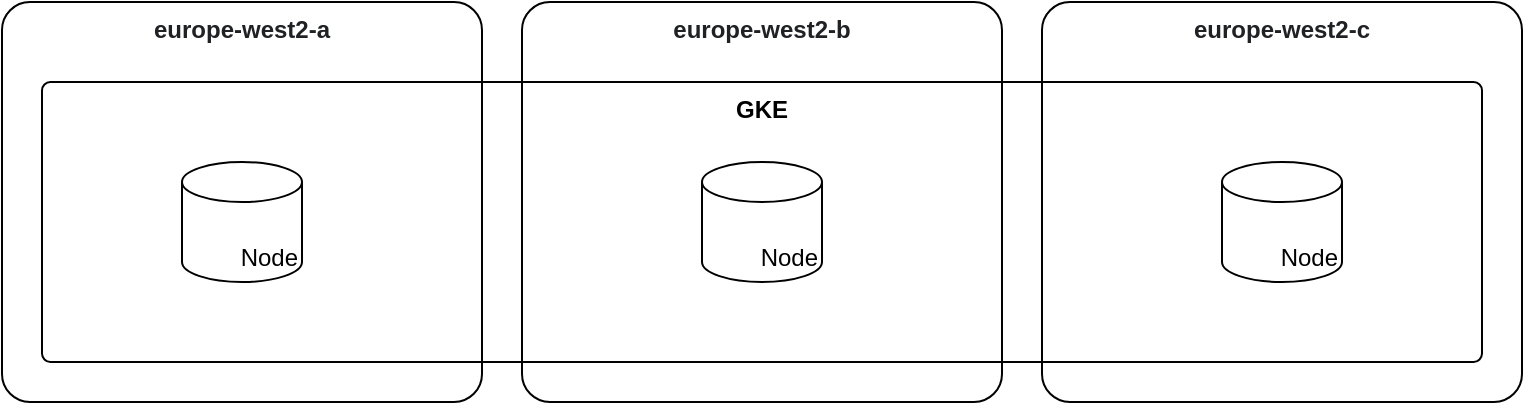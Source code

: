 <mxfile>
    <diagram id="AKb4yCFJ7mSlOv2iYVUs" name="Page-1">
        <mxGraphModel dx="931" dy="856" grid="1" gridSize="10" guides="1" tooltips="1" connect="1" arrows="1" fold="1" page="0" pageScale="1" pageWidth="827" pageHeight="1169" math="0" shadow="0">
            <root>
                <mxCell id="0"/>
                <mxCell id="1" parent="0"/>
                <mxCell id="2" value="&lt;span style=&quot;color: rgb(32, 33, 36); font-style: normal; font-variant-ligatures: normal; font-variant-caps: normal; letter-spacing: normal; orphans: 2; text-align: start; text-indent: 0px; text-transform: none; widows: 2; word-spacing: 0px; -webkit-text-stroke-width: 0px; white-space: normal; text-decoration-thickness: initial; text-decoration-style: initial; text-decoration-color: initial; float: none; display: inline !important;&quot;&gt;&lt;font&gt;europe-west2-a&lt;/font&gt;&lt;/span&gt;" style="rounded=1;whiteSpace=wrap;html=1;fillColor=none;verticalAlign=top;arcSize=7;fontStyle=1" parent="1" vertex="1">
                    <mxGeometry x="80" y="120" width="240" height="200" as="geometry"/>
                </mxCell>
                <mxCell id="3" value="&lt;span style=&quot;color: rgb(32, 33, 36); font-style: normal; font-variant-ligatures: normal; font-variant-caps: normal; letter-spacing: normal; orphans: 2; text-align: start; text-indent: 0px; text-transform: none; widows: 2; word-spacing: 0px; -webkit-text-stroke-width: 0px; white-space: normal; text-decoration-thickness: initial; text-decoration-style: initial; text-decoration-color: initial; float: none; display: inline !important;&quot;&gt;&lt;font&gt;europe-west2-b&lt;/font&gt;&lt;/span&gt;" style="rounded=1;whiteSpace=wrap;html=1;fillColor=none;verticalAlign=top;arcSize=7;fontStyle=1" parent="1" vertex="1">
                    <mxGeometry x="340" y="120" width="240" height="200" as="geometry"/>
                </mxCell>
                <mxCell id="4" value="&lt;span style=&quot;color: rgb(32, 33, 36); font-style: normal; font-variant-ligatures: normal; font-variant-caps: normal; letter-spacing: normal; orphans: 2; text-align: start; text-indent: 0px; text-transform: none; widows: 2; word-spacing: 0px; -webkit-text-stroke-width: 0px; white-space: normal; text-decoration-thickness: initial; text-decoration-style: initial; text-decoration-color: initial; float: none; display: inline !important;&quot;&gt;&lt;font&gt;europe-west2-c&lt;/font&gt;&lt;/span&gt;" style="rounded=1;whiteSpace=wrap;html=1;fillColor=none;verticalAlign=top;arcSize=7;fontStyle=1" parent="1" vertex="1">
                    <mxGeometry x="600" y="120" width="240" height="200" as="geometry"/>
                </mxCell>
                <mxCell id="5" value="GKE" style="rounded=1;whiteSpace=wrap;html=1;arcSize=3;fillColor=none;verticalAlign=top;fontStyle=1" parent="1" vertex="1">
                    <mxGeometry x="100" y="160" width="720" height="140" as="geometry"/>
                </mxCell>
                <mxCell id="9" value="" style="group" parent="1" vertex="1" connectable="0">
                    <mxGeometry x="430" y="200" width="60" height="60" as="geometry"/>
                </mxCell>
                <mxCell id="10" value="Node" style="shape=cylinder3;whiteSpace=wrap;html=1;boundedLbl=1;backgroundOutline=1;size=10;verticalAlign=bottom;align=right;fillColor=none;" parent="9" vertex="1">
                    <mxGeometry width="60" height="60" as="geometry"/>
                </mxCell>
                <mxCell id="11" value="" style="shape=image;verticalLabelPosition=bottom;labelBackgroundColor=default;verticalAlign=top;aspect=fixed;imageAspect=0;image=https://user-images.githubusercontent.com/25250668/187299780-12d3d49c-6fba-431d-98c8-f6deaa598bc7.png;fillColor=none;" parent="9" vertex="1">
                    <mxGeometry x="3" y="23.06" width="20" height="24.94" as="geometry"/>
                </mxCell>
                <mxCell id="12" value="" style="group" parent="1" vertex="1" connectable="0">
                    <mxGeometry x="690" y="200" width="60" height="60" as="geometry"/>
                </mxCell>
                <mxCell id="13" value="Node" style="shape=cylinder3;whiteSpace=wrap;html=1;boundedLbl=1;backgroundOutline=1;size=10;verticalAlign=bottom;align=right;fillColor=none;" parent="12" vertex="1">
                    <mxGeometry width="60" height="60" as="geometry"/>
                </mxCell>
                <mxCell id="14" value="" style="shape=image;verticalLabelPosition=bottom;labelBackgroundColor=default;verticalAlign=top;aspect=fixed;imageAspect=0;image=https://user-images.githubusercontent.com/25250668/187299780-12d3d49c-6fba-431d-98c8-f6deaa598bc7.png;fillColor=none;" parent="12" vertex="1">
                    <mxGeometry x="3" y="23.06" width="20" height="24.94" as="geometry"/>
                </mxCell>
                <mxCell id="6" value="Node" style="shape=cylinder3;whiteSpace=wrap;html=1;boundedLbl=1;backgroundOutline=1;size=10;verticalAlign=bottom;align=right;fillColor=none;strokeColor=#000000;strokeWidth=1;" parent="1" vertex="1">
                    <mxGeometry x="170" y="200" width="60" height="60" as="geometry"/>
                </mxCell>
                <mxCell id="7" value="" style="shape=image;verticalLabelPosition=bottom;labelBackgroundColor=default;verticalAlign=top;aspect=fixed;imageAspect=0;image=https://user-images.githubusercontent.com/25250668/187299780-12d3d49c-6fba-431d-98c8-f6deaa598bc7.png;fillColor=none;" parent="1" vertex="1">
                    <mxGeometry x="173" y="223.06" width="20" height="24.94" as="geometry"/>
                </mxCell>
            </root>
        </mxGraphModel>
    </diagram>
</mxfile>
